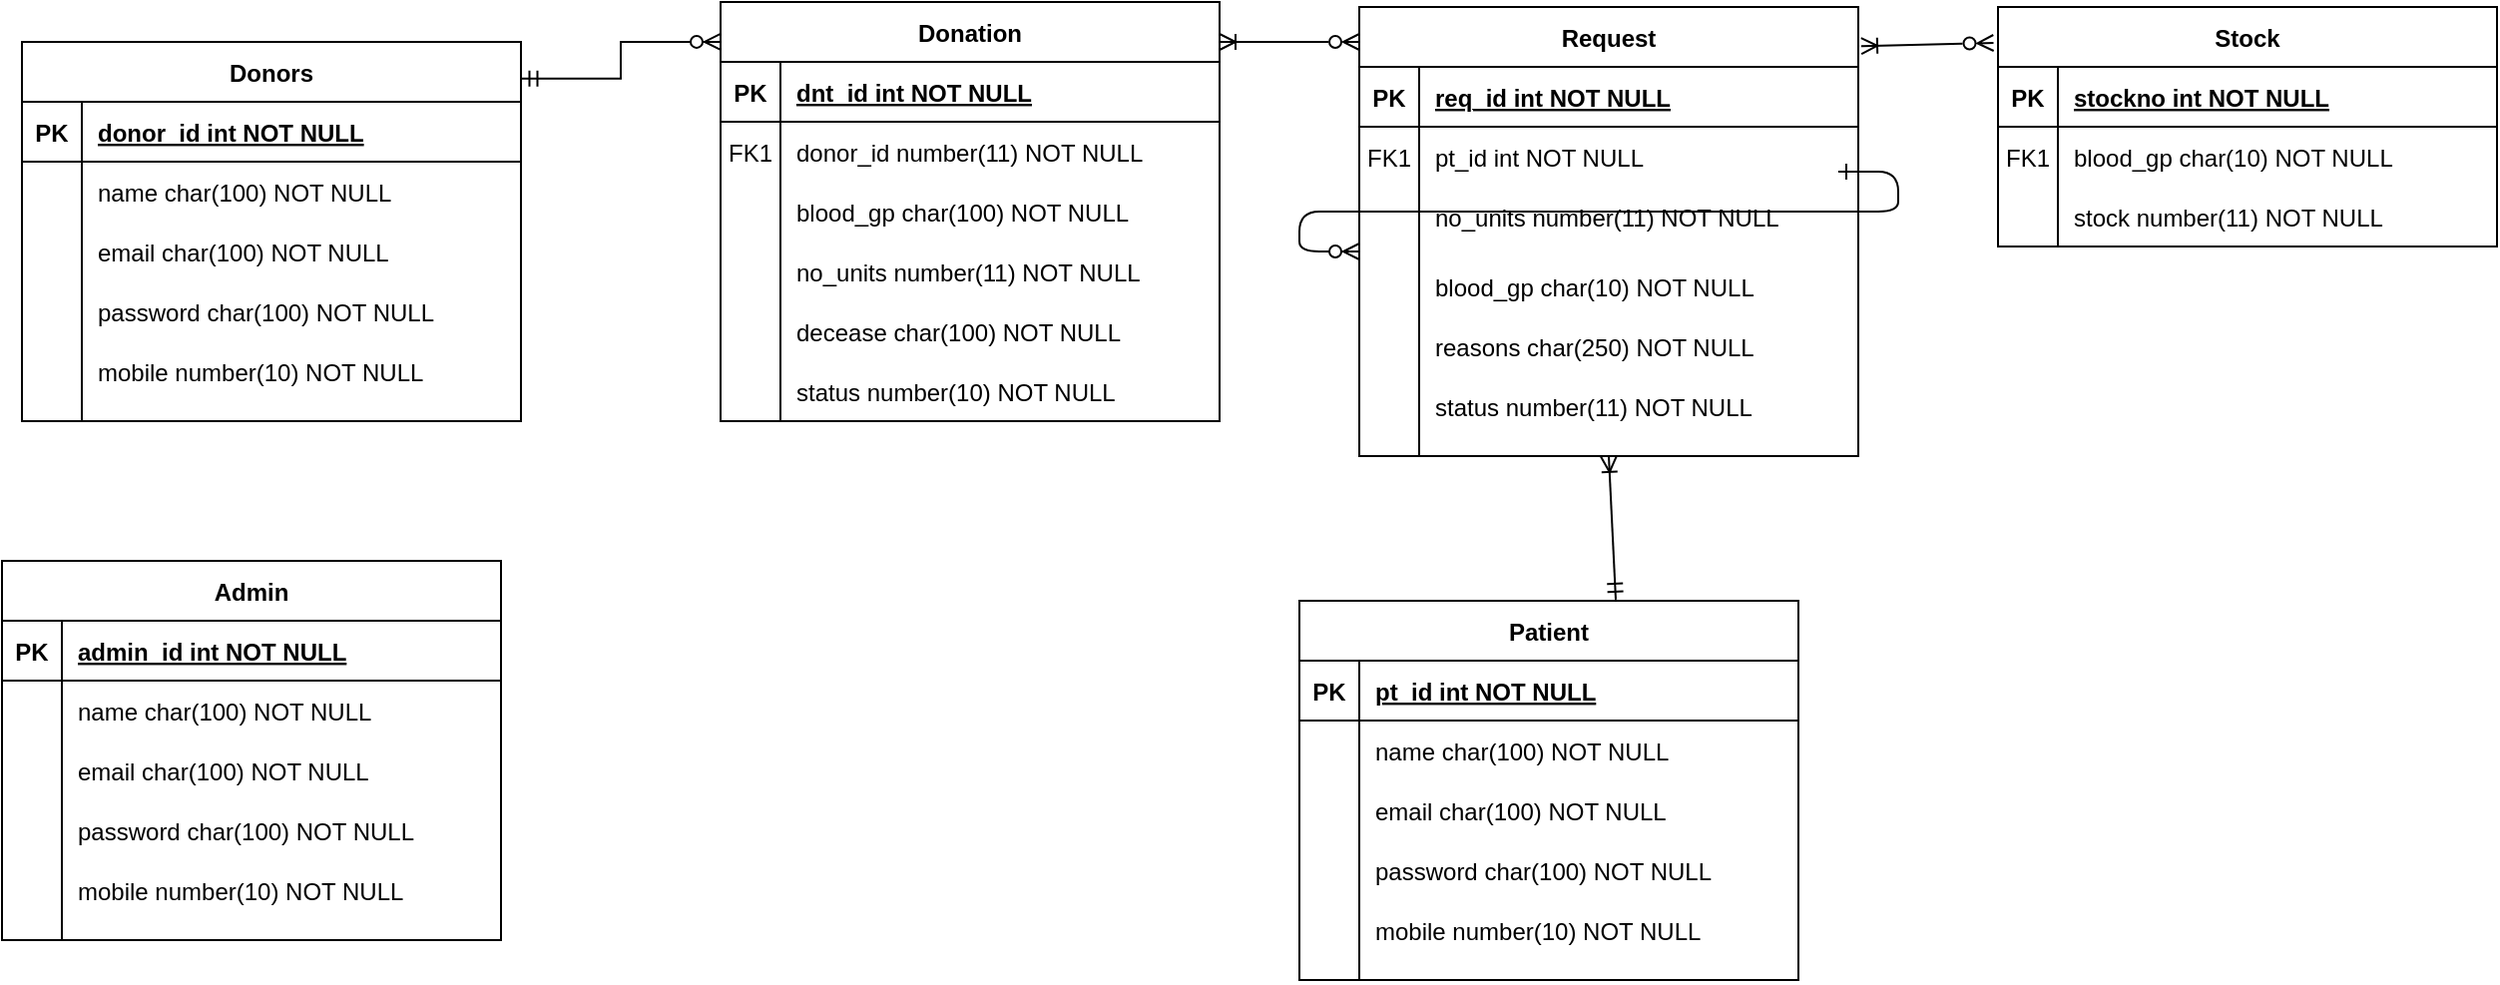 <mxfile version="21.3.8" type="github">
  <diagram id="R2lEEEUBdFMjLlhIrx00" name="Page-1">
    <mxGraphModel dx="1859" dy="589" grid="1" gridSize="10" guides="1" tooltips="1" connect="1" arrows="1" fold="1" page="1" pageScale="1" pageWidth="850" pageHeight="1100" math="0" shadow="0" extFonts="Permanent Marker^https://fonts.googleapis.com/css?family=Permanent+Marker">
      <root>
        <mxCell id="0" />
        <mxCell id="1" parent="0" />
        <mxCell id="C-vyLk0tnHw3VtMMgP7b-12" value="" style="edgeStyle=entityRelationEdgeStyle;endArrow=ERzeroToMany;startArrow=ERone;endFill=1;startFill=0;" parent="1" edge="1">
          <mxGeometry width="100" height="100" relative="1" as="geometry">
            <mxPoint x="700" y="165" as="sourcePoint" />
            <mxPoint x="460" y="205" as="targetPoint" />
          </mxGeometry>
        </mxCell>
        <mxCell id="OZxQakB0JebnKR5og_7b-35" value="Stock" style="shape=table;startSize=30;container=1;collapsible=1;childLayout=tableLayout;fixedRows=1;rowLines=0;fontStyle=1;align=center;resizeLast=1;" parent="1" vertex="1">
          <mxGeometry x="780" y="82.5" width="250" height="120" as="geometry" />
        </mxCell>
        <mxCell id="OZxQakB0JebnKR5og_7b-36" value="" style="shape=partialRectangle;collapsible=0;dropTarget=0;pointerEvents=0;fillColor=none;points=[[0,0.5],[1,0.5]];portConstraint=eastwest;top=0;left=0;right=0;bottom=1;" parent="OZxQakB0JebnKR5og_7b-35" vertex="1">
          <mxGeometry y="30" width="250" height="30" as="geometry" />
        </mxCell>
        <mxCell id="OZxQakB0JebnKR5og_7b-37" value="PK" style="shape=partialRectangle;overflow=hidden;connectable=0;fillColor=none;top=0;left=0;bottom=0;right=0;fontStyle=1;" parent="OZxQakB0JebnKR5og_7b-36" vertex="1">
          <mxGeometry width="30" height="30" as="geometry">
            <mxRectangle width="30" height="30" as="alternateBounds" />
          </mxGeometry>
        </mxCell>
        <mxCell id="OZxQakB0JebnKR5og_7b-38" value="stockno int NOT NULL " style="shape=partialRectangle;overflow=hidden;connectable=0;fillColor=none;top=0;left=0;bottom=0;right=0;align=left;spacingLeft=6;fontStyle=5;" parent="OZxQakB0JebnKR5og_7b-36" vertex="1">
          <mxGeometry x="30" width="220" height="30" as="geometry">
            <mxRectangle width="220" height="30" as="alternateBounds" />
          </mxGeometry>
        </mxCell>
        <mxCell id="OZxQakB0JebnKR5og_7b-39" value="" style="shape=partialRectangle;collapsible=0;dropTarget=0;pointerEvents=0;fillColor=none;points=[[0,0.5],[1,0.5]];portConstraint=eastwest;top=0;left=0;right=0;bottom=0;" parent="OZxQakB0JebnKR5og_7b-35" vertex="1">
          <mxGeometry y="60" width="250" height="30" as="geometry" />
        </mxCell>
        <mxCell id="OZxQakB0JebnKR5og_7b-40" value="FK1" style="shape=partialRectangle;overflow=hidden;connectable=0;fillColor=none;top=0;left=0;bottom=0;right=0;" parent="OZxQakB0JebnKR5og_7b-39" vertex="1">
          <mxGeometry width="30" height="30" as="geometry">
            <mxRectangle width="30" height="30" as="alternateBounds" />
          </mxGeometry>
        </mxCell>
        <mxCell id="OZxQakB0JebnKR5og_7b-41" value="blood_gp char(10) NOT NULL" style="shape=partialRectangle;overflow=hidden;connectable=0;fillColor=none;top=0;left=0;bottom=0;right=0;align=left;spacingLeft=6;" parent="OZxQakB0JebnKR5og_7b-39" vertex="1">
          <mxGeometry x="30" width="220" height="30" as="geometry">
            <mxRectangle width="220" height="30" as="alternateBounds" />
          </mxGeometry>
        </mxCell>
        <mxCell id="OZxQakB0JebnKR5og_7b-42" value="" style="shape=partialRectangle;collapsible=0;dropTarget=0;pointerEvents=0;fillColor=none;points=[[0,0.5],[1,0.5]];portConstraint=eastwest;top=0;left=0;right=0;bottom=0;" parent="OZxQakB0JebnKR5og_7b-35" vertex="1">
          <mxGeometry y="90" width="250" height="30" as="geometry" />
        </mxCell>
        <mxCell id="OZxQakB0JebnKR5og_7b-43" value="" style="shape=partialRectangle;overflow=hidden;connectable=0;fillColor=none;top=0;left=0;bottom=0;right=0;" parent="OZxQakB0JebnKR5og_7b-42" vertex="1">
          <mxGeometry width="30" height="30" as="geometry">
            <mxRectangle width="30" height="30" as="alternateBounds" />
          </mxGeometry>
        </mxCell>
        <mxCell id="OZxQakB0JebnKR5og_7b-44" value="stock number(11) NOT NULL" style="shape=partialRectangle;overflow=hidden;connectable=0;fillColor=none;top=0;left=0;bottom=0;right=0;align=left;spacingLeft=6;" parent="OZxQakB0JebnKR5og_7b-42" vertex="1">
          <mxGeometry x="30" width="220" height="30" as="geometry">
            <mxRectangle width="220" height="30" as="alternateBounds" />
          </mxGeometry>
        </mxCell>
        <mxCell id="OZxQakB0JebnKR5og_7b-75" value="" style="group" parent="1" vertex="1" connectable="0">
          <mxGeometry x="430" y="380" width="250" height="190" as="geometry" />
        </mxCell>
        <mxCell id="OZxQakB0JebnKR5og_7b-76" value="Patient" style="shape=table;startSize=30;container=1;collapsible=1;childLayout=tableLayout;fixedRows=1;rowLines=0;fontStyle=1;align=center;resizeLast=1;" parent="OZxQakB0JebnKR5og_7b-75" vertex="1">
          <mxGeometry width="250" height="190" as="geometry" />
        </mxCell>
        <mxCell id="OZxQakB0JebnKR5og_7b-77" value="" style="shape=partialRectangle;collapsible=0;dropTarget=0;pointerEvents=0;fillColor=none;points=[[0,0.5],[1,0.5]];portConstraint=eastwest;top=0;left=0;right=0;bottom=1;" parent="OZxQakB0JebnKR5og_7b-76" vertex="1">
          <mxGeometry y="30" width="250" height="30" as="geometry" />
        </mxCell>
        <mxCell id="OZxQakB0JebnKR5og_7b-78" value="PK" style="shape=partialRectangle;overflow=hidden;connectable=0;fillColor=none;top=0;left=0;bottom=0;right=0;fontStyle=1;" parent="OZxQakB0JebnKR5og_7b-77" vertex="1">
          <mxGeometry width="30" height="30" as="geometry">
            <mxRectangle width="30" height="30" as="alternateBounds" />
          </mxGeometry>
        </mxCell>
        <mxCell id="OZxQakB0JebnKR5og_7b-79" value="pt_id int NOT NULL " style="shape=partialRectangle;overflow=hidden;connectable=0;fillColor=none;top=0;left=0;bottom=0;right=0;align=left;spacingLeft=6;fontStyle=5;" parent="OZxQakB0JebnKR5og_7b-77" vertex="1">
          <mxGeometry x="30" width="220" height="30" as="geometry">
            <mxRectangle width="220" height="30" as="alternateBounds" />
          </mxGeometry>
        </mxCell>
        <mxCell id="OZxQakB0JebnKR5og_7b-80" value="" style="shape=partialRectangle;collapsible=0;dropTarget=0;pointerEvents=0;fillColor=none;points=[[0,0.5],[1,0.5]];portConstraint=eastwest;top=0;left=0;right=0;bottom=0;" parent="OZxQakB0JebnKR5og_7b-76" vertex="1">
          <mxGeometry y="60" width="250" height="30" as="geometry" />
        </mxCell>
        <mxCell id="OZxQakB0JebnKR5og_7b-81" value="" style="shape=partialRectangle;overflow=hidden;connectable=0;fillColor=none;top=0;left=0;bottom=0;right=0;" parent="OZxQakB0JebnKR5og_7b-80" vertex="1">
          <mxGeometry width="30" height="30" as="geometry">
            <mxRectangle width="30" height="30" as="alternateBounds" />
          </mxGeometry>
        </mxCell>
        <mxCell id="OZxQakB0JebnKR5og_7b-82" value="name char(100) NOT NULL" style="shape=partialRectangle;overflow=hidden;connectable=0;fillColor=none;top=0;left=0;bottom=0;right=0;align=left;spacingLeft=6;" parent="OZxQakB0JebnKR5og_7b-80" vertex="1">
          <mxGeometry x="30" width="220" height="30" as="geometry">
            <mxRectangle width="220" height="30" as="alternateBounds" />
          </mxGeometry>
        </mxCell>
        <mxCell id="OZxQakB0JebnKR5og_7b-83" value="email char(100) NOT NULL" style="shape=partialRectangle;overflow=hidden;connectable=0;fillColor=none;top=0;left=0;bottom=0;right=0;align=left;spacingLeft=6;" parent="OZxQakB0JebnKR5og_7b-75" vertex="1">
          <mxGeometry x="30" y="90" width="220" height="30" as="geometry">
            <mxRectangle width="220" height="30" as="alternateBounds" />
          </mxGeometry>
        </mxCell>
        <mxCell id="OZxQakB0JebnKR5og_7b-84" value="password char(100) NOT NULL" style="shape=partialRectangle;overflow=hidden;connectable=0;fillColor=none;top=0;left=0;bottom=0;right=0;align=left;spacingLeft=6;" parent="OZxQakB0JebnKR5og_7b-75" vertex="1">
          <mxGeometry x="30" y="120" width="220" height="30" as="geometry">
            <mxRectangle width="220" height="30" as="alternateBounds" />
          </mxGeometry>
        </mxCell>
        <mxCell id="OZxQakB0JebnKR5og_7b-85" value="mobile number(10) NOT NULL" style="shape=partialRectangle;overflow=hidden;connectable=0;fillColor=none;top=0;left=0;bottom=0;right=0;align=left;spacingLeft=6;" parent="OZxQakB0JebnKR5og_7b-75" vertex="1">
          <mxGeometry x="30" y="150" width="220" height="30" as="geometry">
            <mxRectangle width="220" height="30" as="alternateBounds" />
          </mxGeometry>
        </mxCell>
        <mxCell id="OZxQakB0JebnKR5og_7b-86" value="" style="endArrow=none;html=1;rounded=0;entryX=0.12;entryY=1;entryDx=0;entryDy=0;entryPerimeter=0;" parent="OZxQakB0JebnKR5og_7b-75" target="OZxQakB0JebnKR5og_7b-80" edge="1">
          <mxGeometry width="50" height="50" relative="1" as="geometry">
            <mxPoint x="30" y="190" as="sourcePoint" />
            <mxPoint x="210" y="100" as="targetPoint" />
          </mxGeometry>
        </mxCell>
        <mxCell id="OZxQakB0JebnKR5og_7b-91" value="" style="group" parent="1" vertex="1" connectable="0">
          <mxGeometry x="-210" y="100" width="250" height="190" as="geometry" />
        </mxCell>
        <mxCell id="C-vyLk0tnHw3VtMMgP7b-23" value="Donors" style="shape=table;startSize=30;container=1;collapsible=1;childLayout=tableLayout;fixedRows=1;rowLines=0;fontStyle=1;align=center;resizeLast=1;" parent="OZxQakB0JebnKR5og_7b-91" vertex="1">
          <mxGeometry width="250" height="190" as="geometry" />
        </mxCell>
        <mxCell id="C-vyLk0tnHw3VtMMgP7b-24" value="" style="shape=partialRectangle;collapsible=0;dropTarget=0;pointerEvents=0;fillColor=none;points=[[0,0.5],[1,0.5]];portConstraint=eastwest;top=0;left=0;right=0;bottom=1;" parent="C-vyLk0tnHw3VtMMgP7b-23" vertex="1">
          <mxGeometry y="30" width="250" height="30" as="geometry" />
        </mxCell>
        <mxCell id="C-vyLk0tnHw3VtMMgP7b-25" value="PK" style="shape=partialRectangle;overflow=hidden;connectable=0;fillColor=none;top=0;left=0;bottom=0;right=0;fontStyle=1;" parent="C-vyLk0tnHw3VtMMgP7b-24" vertex="1">
          <mxGeometry width="30" height="30" as="geometry">
            <mxRectangle width="30" height="30" as="alternateBounds" />
          </mxGeometry>
        </mxCell>
        <mxCell id="C-vyLk0tnHw3VtMMgP7b-26" value="donor_id int NOT NULL " style="shape=partialRectangle;overflow=hidden;connectable=0;fillColor=none;top=0;left=0;bottom=0;right=0;align=left;spacingLeft=6;fontStyle=5;" parent="C-vyLk0tnHw3VtMMgP7b-24" vertex="1">
          <mxGeometry x="30" width="220" height="30" as="geometry">
            <mxRectangle width="220" height="30" as="alternateBounds" />
          </mxGeometry>
        </mxCell>
        <mxCell id="C-vyLk0tnHw3VtMMgP7b-27" value="" style="shape=partialRectangle;collapsible=0;dropTarget=0;pointerEvents=0;fillColor=none;points=[[0,0.5],[1,0.5]];portConstraint=eastwest;top=0;left=0;right=0;bottom=0;" parent="C-vyLk0tnHw3VtMMgP7b-23" vertex="1">
          <mxGeometry y="60" width="250" height="30" as="geometry" />
        </mxCell>
        <mxCell id="C-vyLk0tnHw3VtMMgP7b-28" value="" style="shape=partialRectangle;overflow=hidden;connectable=0;fillColor=none;top=0;left=0;bottom=0;right=0;" parent="C-vyLk0tnHw3VtMMgP7b-27" vertex="1">
          <mxGeometry width="30" height="30" as="geometry">
            <mxRectangle width="30" height="30" as="alternateBounds" />
          </mxGeometry>
        </mxCell>
        <mxCell id="C-vyLk0tnHw3VtMMgP7b-29" value="name char(100) NOT NULL" style="shape=partialRectangle;overflow=hidden;connectable=0;fillColor=none;top=0;left=0;bottom=0;right=0;align=left;spacingLeft=6;" parent="C-vyLk0tnHw3VtMMgP7b-27" vertex="1">
          <mxGeometry x="30" width="220" height="30" as="geometry">
            <mxRectangle width="220" height="30" as="alternateBounds" />
          </mxGeometry>
        </mxCell>
        <mxCell id="OZxQakB0JebnKR5og_7b-45" value="email char(100) NOT NULL" style="shape=partialRectangle;overflow=hidden;connectable=0;fillColor=none;top=0;left=0;bottom=0;right=0;align=left;spacingLeft=6;" parent="OZxQakB0JebnKR5og_7b-91" vertex="1">
          <mxGeometry x="30" y="90" width="220" height="30" as="geometry">
            <mxRectangle width="220" height="30" as="alternateBounds" />
          </mxGeometry>
        </mxCell>
        <mxCell id="OZxQakB0JebnKR5og_7b-46" value="password char(100) NOT NULL" style="shape=partialRectangle;overflow=hidden;connectable=0;fillColor=none;top=0;left=0;bottom=0;right=0;align=left;spacingLeft=6;" parent="OZxQakB0JebnKR5og_7b-91" vertex="1">
          <mxGeometry x="30" y="120" width="220" height="30" as="geometry">
            <mxRectangle width="220" height="30" as="alternateBounds" />
          </mxGeometry>
        </mxCell>
        <mxCell id="OZxQakB0JebnKR5og_7b-47" value="mobile number(10) NOT NULL" style="shape=partialRectangle;overflow=hidden;connectable=0;fillColor=none;top=0;left=0;bottom=0;right=0;align=left;spacingLeft=6;" parent="OZxQakB0JebnKR5og_7b-91" vertex="1">
          <mxGeometry x="30" y="150" width="220" height="30" as="geometry">
            <mxRectangle width="220" height="30" as="alternateBounds" />
          </mxGeometry>
        </mxCell>
        <mxCell id="OZxQakB0JebnKR5og_7b-48" value="" style="endArrow=none;html=1;rounded=0;entryX=0.12;entryY=1;entryDx=0;entryDy=0;entryPerimeter=0;" parent="OZxQakB0JebnKR5og_7b-91" target="C-vyLk0tnHw3VtMMgP7b-27" edge="1">
          <mxGeometry width="50" height="50" relative="1" as="geometry">
            <mxPoint x="30" y="190" as="sourcePoint" />
            <mxPoint x="210" y="100" as="targetPoint" />
          </mxGeometry>
        </mxCell>
        <mxCell id="OZxQakB0JebnKR5og_7b-92" value="" style="group" parent="1" vertex="1" connectable="0">
          <mxGeometry x="140" y="80" width="250" height="210" as="geometry" />
        </mxCell>
        <mxCell id="OZxQakB0JebnKR5og_7b-8" value="Donation" style="shape=table;startSize=30;container=1;collapsible=1;childLayout=tableLayout;fixedRows=1;rowLines=0;fontStyle=1;align=center;resizeLast=1;" parent="OZxQakB0JebnKR5og_7b-92" vertex="1">
          <mxGeometry width="250" height="210" as="geometry" />
        </mxCell>
        <mxCell id="OZxQakB0JebnKR5og_7b-9" value="" style="shape=partialRectangle;collapsible=0;dropTarget=0;pointerEvents=0;fillColor=none;points=[[0,0.5],[1,0.5]];portConstraint=eastwest;top=0;left=0;right=0;bottom=1;" parent="OZxQakB0JebnKR5og_7b-8" vertex="1">
          <mxGeometry y="30" width="250" height="30" as="geometry" />
        </mxCell>
        <mxCell id="OZxQakB0JebnKR5og_7b-10" value="PK" style="shape=partialRectangle;overflow=hidden;connectable=0;fillColor=none;top=0;left=0;bottom=0;right=0;fontStyle=1;" parent="OZxQakB0JebnKR5og_7b-9" vertex="1">
          <mxGeometry width="30" height="30" as="geometry">
            <mxRectangle width="30" height="30" as="alternateBounds" />
          </mxGeometry>
        </mxCell>
        <mxCell id="OZxQakB0JebnKR5og_7b-11" value="dnt_id int NOT NULL " style="shape=partialRectangle;overflow=hidden;connectable=0;fillColor=none;top=0;left=0;bottom=0;right=0;align=left;spacingLeft=6;fontStyle=5;" parent="OZxQakB0JebnKR5og_7b-9" vertex="1">
          <mxGeometry x="30" width="220" height="30" as="geometry">
            <mxRectangle width="220" height="30" as="alternateBounds" />
          </mxGeometry>
        </mxCell>
        <mxCell id="OZxQakB0JebnKR5og_7b-12" value="" style="shape=partialRectangle;collapsible=0;dropTarget=0;pointerEvents=0;fillColor=none;points=[[0,0.5],[1,0.5]];portConstraint=eastwest;top=0;left=0;right=0;bottom=0;" parent="OZxQakB0JebnKR5og_7b-8" vertex="1">
          <mxGeometry y="60" width="250" height="30" as="geometry" />
        </mxCell>
        <mxCell id="OZxQakB0JebnKR5og_7b-13" value="" style="shape=partialRectangle;overflow=hidden;connectable=0;fillColor=none;top=0;left=0;bottom=0;right=0;" parent="OZxQakB0JebnKR5og_7b-12" vertex="1">
          <mxGeometry width="30" height="30" as="geometry">
            <mxRectangle width="30" height="30" as="alternateBounds" />
          </mxGeometry>
        </mxCell>
        <mxCell id="OZxQakB0JebnKR5og_7b-14" value="donor_id number(11) NOT NULL" style="shape=partialRectangle;overflow=hidden;connectable=0;fillColor=none;top=0;left=0;bottom=0;right=0;align=left;spacingLeft=6;" parent="OZxQakB0JebnKR5og_7b-12" vertex="1">
          <mxGeometry x="30" width="220" height="30" as="geometry">
            <mxRectangle width="220" height="30" as="alternateBounds" />
          </mxGeometry>
        </mxCell>
        <mxCell id="OZxQakB0JebnKR5og_7b-70" value="blood_gp char(100) NOT NULL" style="shape=partialRectangle;overflow=hidden;connectable=0;fillColor=none;top=0;left=0;bottom=0;right=0;align=left;spacingLeft=6;" parent="OZxQakB0JebnKR5og_7b-92" vertex="1">
          <mxGeometry x="30" y="90" width="220" height="30" as="geometry">
            <mxRectangle width="220" height="30" as="alternateBounds" />
          </mxGeometry>
        </mxCell>
        <mxCell id="OZxQakB0JebnKR5og_7b-71" value="no_units number(11) NOT NULL" style="shape=partialRectangle;overflow=hidden;connectable=0;fillColor=none;top=0;left=0;bottom=0;right=0;align=left;spacingLeft=6;" parent="OZxQakB0JebnKR5og_7b-92" vertex="1">
          <mxGeometry x="30" y="120" width="220" height="30" as="geometry">
            <mxRectangle width="220" height="30" as="alternateBounds" />
          </mxGeometry>
        </mxCell>
        <mxCell id="OZxQakB0JebnKR5og_7b-72" value="decease char(100) NOT NULL" style="shape=partialRectangle;overflow=hidden;connectable=0;fillColor=none;top=0;left=0;bottom=0;right=0;align=left;spacingLeft=6;" parent="OZxQakB0JebnKR5og_7b-92" vertex="1">
          <mxGeometry x="30" y="150" width="220" height="30" as="geometry">
            <mxRectangle width="220" height="30" as="alternateBounds" />
          </mxGeometry>
        </mxCell>
        <mxCell id="OZxQakB0JebnKR5og_7b-73" value="status number(10) NOT NULL" style="shape=partialRectangle;overflow=hidden;connectable=0;fillColor=none;top=0;left=0;bottom=0;right=0;align=left;spacingLeft=6;" parent="OZxQakB0JebnKR5og_7b-92" vertex="1">
          <mxGeometry x="30" y="180" width="220" height="30" as="geometry">
            <mxRectangle width="220" height="30" as="alternateBounds" />
          </mxGeometry>
        </mxCell>
        <mxCell id="OZxQakB0JebnKR5og_7b-74" value="" style="endArrow=none;html=1;rounded=0;" parent="OZxQakB0JebnKR5og_7b-92" edge="1">
          <mxGeometry width="50" height="50" relative="1" as="geometry">
            <mxPoint x="30" y="210" as="sourcePoint" />
            <mxPoint x="30" y="90" as="targetPoint" />
          </mxGeometry>
        </mxCell>
        <mxCell id="OZxQakB0JebnKR5og_7b-93" value="FK1" style="shape=partialRectangle;overflow=hidden;connectable=0;fillColor=none;top=0;left=0;bottom=0;right=0;" parent="OZxQakB0JebnKR5og_7b-92" vertex="1">
          <mxGeometry y="60" width="30" height="30" as="geometry">
            <mxRectangle width="30" height="30" as="alternateBounds" />
          </mxGeometry>
        </mxCell>
        <mxCell id="OZxQakB0JebnKR5og_7b-94" value="" style="group" parent="1" vertex="1" connectable="0">
          <mxGeometry x="460" y="82.5" width="250" height="225" as="geometry" />
        </mxCell>
        <mxCell id="OZxQakB0JebnKR5og_7b-25" value="Request" style="shape=table;startSize=30;container=1;collapsible=1;childLayout=tableLayout;fixedRows=1;rowLines=0;fontStyle=1;align=center;resizeLast=1;" parent="OZxQakB0JebnKR5og_7b-94" vertex="1">
          <mxGeometry width="250" height="225" as="geometry" />
        </mxCell>
        <mxCell id="OZxQakB0JebnKR5og_7b-26" value="" style="shape=partialRectangle;collapsible=0;dropTarget=0;pointerEvents=0;fillColor=none;points=[[0,0.5],[1,0.5]];portConstraint=eastwest;top=0;left=0;right=0;bottom=1;" parent="OZxQakB0JebnKR5og_7b-25" vertex="1">
          <mxGeometry y="30" width="250" height="30" as="geometry" />
        </mxCell>
        <mxCell id="OZxQakB0JebnKR5og_7b-27" value="PK" style="shape=partialRectangle;overflow=hidden;connectable=0;fillColor=none;top=0;left=0;bottom=0;right=0;fontStyle=1;" parent="OZxQakB0JebnKR5og_7b-26" vertex="1">
          <mxGeometry width="30" height="30" as="geometry">
            <mxRectangle width="30" height="30" as="alternateBounds" />
          </mxGeometry>
        </mxCell>
        <mxCell id="OZxQakB0JebnKR5og_7b-28" value="req_id int NOT NULL " style="shape=partialRectangle;overflow=hidden;connectable=0;fillColor=none;top=0;left=0;bottom=0;right=0;align=left;spacingLeft=6;fontStyle=5;" parent="OZxQakB0JebnKR5og_7b-26" vertex="1">
          <mxGeometry x="30" width="220" height="30" as="geometry">
            <mxRectangle width="220" height="30" as="alternateBounds" />
          </mxGeometry>
        </mxCell>
        <mxCell id="OZxQakB0JebnKR5og_7b-29" value="" style="shape=partialRectangle;collapsible=0;dropTarget=0;pointerEvents=0;fillColor=none;points=[[0,0.5],[1,0.5]];portConstraint=eastwest;top=0;left=0;right=0;bottom=0;" parent="OZxQakB0JebnKR5og_7b-25" vertex="1">
          <mxGeometry y="60" width="250" height="30" as="geometry" />
        </mxCell>
        <mxCell id="OZxQakB0JebnKR5og_7b-30" value="FK1" style="shape=partialRectangle;overflow=hidden;connectable=0;fillColor=none;top=0;left=0;bottom=0;right=0;" parent="OZxQakB0JebnKR5og_7b-29" vertex="1">
          <mxGeometry width="30" height="30" as="geometry">
            <mxRectangle width="30" height="30" as="alternateBounds" />
          </mxGeometry>
        </mxCell>
        <mxCell id="OZxQakB0JebnKR5og_7b-31" value="pt_id int NOT NULL" style="shape=partialRectangle;overflow=hidden;connectable=0;fillColor=none;top=0;left=0;bottom=0;right=0;align=left;spacingLeft=6;" parent="OZxQakB0JebnKR5og_7b-29" vertex="1">
          <mxGeometry x="30" width="220" height="30" as="geometry">
            <mxRectangle width="220" height="30" as="alternateBounds" />
          </mxGeometry>
        </mxCell>
        <mxCell id="OZxQakB0JebnKR5og_7b-32" value="" style="shape=partialRectangle;collapsible=0;dropTarget=0;pointerEvents=0;fillColor=none;points=[[0,0.5],[1,0.5]];portConstraint=eastwest;top=0;left=0;right=0;bottom=0;" parent="OZxQakB0JebnKR5og_7b-25" vertex="1">
          <mxGeometry y="90" width="250" height="30" as="geometry" />
        </mxCell>
        <mxCell id="OZxQakB0JebnKR5og_7b-33" value="" style="shape=partialRectangle;overflow=hidden;connectable=0;fillColor=none;top=0;left=0;bottom=0;right=0;" parent="OZxQakB0JebnKR5og_7b-32" vertex="1">
          <mxGeometry width="30" height="30" as="geometry">
            <mxRectangle width="30" height="30" as="alternateBounds" />
          </mxGeometry>
        </mxCell>
        <mxCell id="OZxQakB0JebnKR5og_7b-34" value="no_units number(11) NOT NULL" style="shape=partialRectangle;overflow=hidden;connectable=0;fillColor=none;top=0;left=0;bottom=0;right=0;align=left;spacingLeft=6;" parent="OZxQakB0JebnKR5og_7b-32" vertex="1">
          <mxGeometry x="30" width="220" height="30" as="geometry">
            <mxRectangle width="220" height="30" as="alternateBounds" />
          </mxGeometry>
        </mxCell>
        <mxCell id="OZxQakB0JebnKR5og_7b-87" value="blood_gp char(10) NOT NULL" style="shape=partialRectangle;overflow=hidden;connectable=0;fillColor=none;top=0;left=0;bottom=0;right=0;align=left;spacingLeft=6;" parent="OZxQakB0JebnKR5og_7b-94" vertex="1">
          <mxGeometry x="30" y="125" width="220" height="30" as="geometry">
            <mxRectangle width="220" height="30" as="alternateBounds" />
          </mxGeometry>
        </mxCell>
        <mxCell id="OZxQakB0JebnKR5og_7b-88" value="reasons char(250) NOT NULL" style="shape=partialRectangle;overflow=hidden;connectable=0;fillColor=none;top=0;left=0;bottom=0;right=0;align=left;spacingLeft=6;" parent="OZxQakB0JebnKR5og_7b-94" vertex="1">
          <mxGeometry x="30" y="155" width="220" height="30" as="geometry">
            <mxRectangle width="220" height="30" as="alternateBounds" />
          </mxGeometry>
        </mxCell>
        <mxCell id="OZxQakB0JebnKR5og_7b-89" value="status number(11) NOT NULL" style="shape=partialRectangle;overflow=hidden;connectable=0;fillColor=none;top=0;left=0;bottom=0;right=0;align=left;spacingLeft=6;" parent="OZxQakB0JebnKR5og_7b-94" vertex="1">
          <mxGeometry x="30" y="185" width="220" height="30" as="geometry">
            <mxRectangle width="220" height="30" as="alternateBounds" />
          </mxGeometry>
        </mxCell>
        <mxCell id="OZxQakB0JebnKR5og_7b-90" value="" style="endArrow=none;html=1;rounded=0;entryX=0.12;entryY=0.968;entryDx=0;entryDy=0;entryPerimeter=0;" parent="OZxQakB0JebnKR5og_7b-94" target="OZxQakB0JebnKR5og_7b-32" edge="1">
          <mxGeometry width="50" height="50" relative="1" as="geometry">
            <mxPoint x="30" y="225" as="sourcePoint" />
            <mxPoint x="40" y="145" as="targetPoint" />
          </mxGeometry>
        </mxCell>
        <mxCell id="OZxQakB0JebnKR5og_7b-95" value="" style="edgeStyle=orthogonalEdgeStyle;fontSize=12;html=1;endArrow=ERzeroToMany;endFill=1;rounded=0;exitX=1.001;exitY=0.097;exitDx=0;exitDy=0;exitPerimeter=0;entryX=0;entryY=0.095;entryDx=0;entryDy=0;entryPerimeter=0;startArrow=ERmandOne;startFill=0;" parent="1" source="C-vyLk0tnHw3VtMMgP7b-23" target="OZxQakB0JebnKR5og_7b-8" edge="1">
          <mxGeometry width="100" height="100" relative="1" as="geometry">
            <mxPoint x="40" y="200" as="sourcePoint" />
            <mxPoint x="140" y="100" as="targetPoint" />
          </mxGeometry>
        </mxCell>
        <mxCell id="OZxQakB0JebnKR5og_7b-101" value="" style="edgeStyle=none;orthogonalLoop=1;jettySize=auto;html=1;rounded=0;exitX=0.634;exitY=-0.003;exitDx=0;exitDy=0;exitPerimeter=0;startArrow=ERmandOne;startFill=0;endArrow=ERoneToMany;endFill=0;entryX=0.5;entryY=1;entryDx=0;entryDy=0;" parent="1" source="OZxQakB0JebnKR5og_7b-76" target="OZxQakB0JebnKR5og_7b-25" edge="1">
          <mxGeometry width="80" relative="1" as="geometry">
            <mxPoint x="540" y="250" as="sourcePoint" />
            <mxPoint x="590" y="310" as="targetPoint" />
            <Array as="points" />
          </mxGeometry>
        </mxCell>
        <mxCell id="OZxQakB0JebnKR5og_7b-102" value="" style="edgeStyle=none;orthogonalLoop=1;jettySize=auto;html=1;rounded=0;entryX=-0.009;entryY=0.15;entryDx=0;entryDy=0;entryPerimeter=0;exitX=1.006;exitY=0.087;exitDx=0;exitDy=0;exitPerimeter=0;endArrow=ERzeroToMany;endFill=0;startArrow=ERoneToMany;startFill=0;" parent="1" source="OZxQakB0JebnKR5og_7b-25" target="OZxQakB0JebnKR5og_7b-35" edge="1">
          <mxGeometry width="80" relative="1" as="geometry">
            <mxPoint x="710" y="110" as="sourcePoint" />
            <mxPoint x="790" y="110" as="targetPoint" />
            <Array as="points" />
          </mxGeometry>
        </mxCell>
        <mxCell id="OZxQakB0JebnKR5og_7b-103" value="" style="edgeStyle=none;orthogonalLoop=1;jettySize=auto;html=1;rounded=0;endArrow=ERzeroToMany;endFill=0;startArrow=ERoneToMany;startFill=0;" parent="1" edge="1">
          <mxGeometry width="80" relative="1" as="geometry">
            <mxPoint x="390" y="100" as="sourcePoint" />
            <mxPoint x="460" y="100" as="targetPoint" />
            <Array as="points" />
          </mxGeometry>
        </mxCell>
        <mxCell id="J_jK6aGHoYp8oMKj68CO-1" value="" style="group" vertex="1" connectable="0" parent="1">
          <mxGeometry x="-220" y="360" width="250" height="190" as="geometry" />
        </mxCell>
        <mxCell id="J_jK6aGHoYp8oMKj68CO-2" value="Admin" style="shape=table;startSize=30;container=1;collapsible=1;childLayout=tableLayout;fixedRows=1;rowLines=0;fontStyle=1;align=center;resizeLast=1;" vertex="1" parent="J_jK6aGHoYp8oMKj68CO-1">
          <mxGeometry width="250" height="190" as="geometry" />
        </mxCell>
        <mxCell id="J_jK6aGHoYp8oMKj68CO-3" value="" style="shape=partialRectangle;collapsible=0;dropTarget=0;pointerEvents=0;fillColor=none;points=[[0,0.5],[1,0.5]];portConstraint=eastwest;top=0;left=0;right=0;bottom=1;" vertex="1" parent="J_jK6aGHoYp8oMKj68CO-2">
          <mxGeometry y="30" width="250" height="30" as="geometry" />
        </mxCell>
        <mxCell id="J_jK6aGHoYp8oMKj68CO-4" value="PK" style="shape=partialRectangle;overflow=hidden;connectable=0;fillColor=none;top=0;left=0;bottom=0;right=0;fontStyle=1;" vertex="1" parent="J_jK6aGHoYp8oMKj68CO-3">
          <mxGeometry width="30" height="30" as="geometry">
            <mxRectangle width="30" height="30" as="alternateBounds" />
          </mxGeometry>
        </mxCell>
        <mxCell id="J_jK6aGHoYp8oMKj68CO-5" value="admin_id int NOT NULL " style="shape=partialRectangle;overflow=hidden;connectable=0;fillColor=none;top=0;left=0;bottom=0;right=0;align=left;spacingLeft=6;fontStyle=5;" vertex="1" parent="J_jK6aGHoYp8oMKj68CO-3">
          <mxGeometry x="30" width="220" height="30" as="geometry">
            <mxRectangle width="220" height="30" as="alternateBounds" />
          </mxGeometry>
        </mxCell>
        <mxCell id="J_jK6aGHoYp8oMKj68CO-6" value="" style="shape=partialRectangle;collapsible=0;dropTarget=0;pointerEvents=0;fillColor=none;points=[[0,0.5],[1,0.5]];portConstraint=eastwest;top=0;left=0;right=0;bottom=0;" vertex="1" parent="J_jK6aGHoYp8oMKj68CO-2">
          <mxGeometry y="60" width="250" height="30" as="geometry" />
        </mxCell>
        <mxCell id="J_jK6aGHoYp8oMKj68CO-7" value="" style="shape=partialRectangle;overflow=hidden;connectable=0;fillColor=none;top=0;left=0;bottom=0;right=0;" vertex="1" parent="J_jK6aGHoYp8oMKj68CO-6">
          <mxGeometry width="30" height="30" as="geometry">
            <mxRectangle width="30" height="30" as="alternateBounds" />
          </mxGeometry>
        </mxCell>
        <mxCell id="J_jK6aGHoYp8oMKj68CO-8" value="name char(100) NOT NULL" style="shape=partialRectangle;overflow=hidden;connectable=0;fillColor=none;top=0;left=0;bottom=0;right=0;align=left;spacingLeft=6;" vertex="1" parent="J_jK6aGHoYp8oMKj68CO-6">
          <mxGeometry x="30" width="220" height="30" as="geometry">
            <mxRectangle width="220" height="30" as="alternateBounds" />
          </mxGeometry>
        </mxCell>
        <mxCell id="J_jK6aGHoYp8oMKj68CO-9" value="email char(100) NOT NULL" style="shape=partialRectangle;overflow=hidden;connectable=0;fillColor=none;top=0;left=0;bottom=0;right=0;align=left;spacingLeft=6;" vertex="1" parent="J_jK6aGHoYp8oMKj68CO-1">
          <mxGeometry x="30" y="90" width="220" height="30" as="geometry">
            <mxRectangle width="220" height="30" as="alternateBounds" />
          </mxGeometry>
        </mxCell>
        <mxCell id="J_jK6aGHoYp8oMKj68CO-10" value="password char(100) NOT NULL" style="shape=partialRectangle;overflow=hidden;connectable=0;fillColor=none;top=0;left=0;bottom=0;right=0;align=left;spacingLeft=6;" vertex="1" parent="J_jK6aGHoYp8oMKj68CO-1">
          <mxGeometry x="30" y="120" width="220" height="30" as="geometry">
            <mxRectangle width="220" height="30" as="alternateBounds" />
          </mxGeometry>
        </mxCell>
        <mxCell id="J_jK6aGHoYp8oMKj68CO-11" value="mobile number(10) NOT NULL" style="shape=partialRectangle;overflow=hidden;connectable=0;fillColor=none;top=0;left=0;bottom=0;right=0;align=left;spacingLeft=6;" vertex="1" parent="J_jK6aGHoYp8oMKj68CO-1">
          <mxGeometry x="30" y="150" width="220" height="30" as="geometry">
            <mxRectangle width="220" height="30" as="alternateBounds" />
          </mxGeometry>
        </mxCell>
        <mxCell id="J_jK6aGHoYp8oMKj68CO-12" value="" style="endArrow=none;html=1;rounded=0;entryX=0.12;entryY=1;entryDx=0;entryDy=0;entryPerimeter=0;" edge="1" parent="J_jK6aGHoYp8oMKj68CO-1" target="J_jK6aGHoYp8oMKj68CO-6">
          <mxGeometry width="50" height="50" relative="1" as="geometry">
            <mxPoint x="30" y="190" as="sourcePoint" />
            <mxPoint x="210" y="100" as="targetPoint" />
          </mxGeometry>
        </mxCell>
      </root>
    </mxGraphModel>
  </diagram>
</mxfile>
